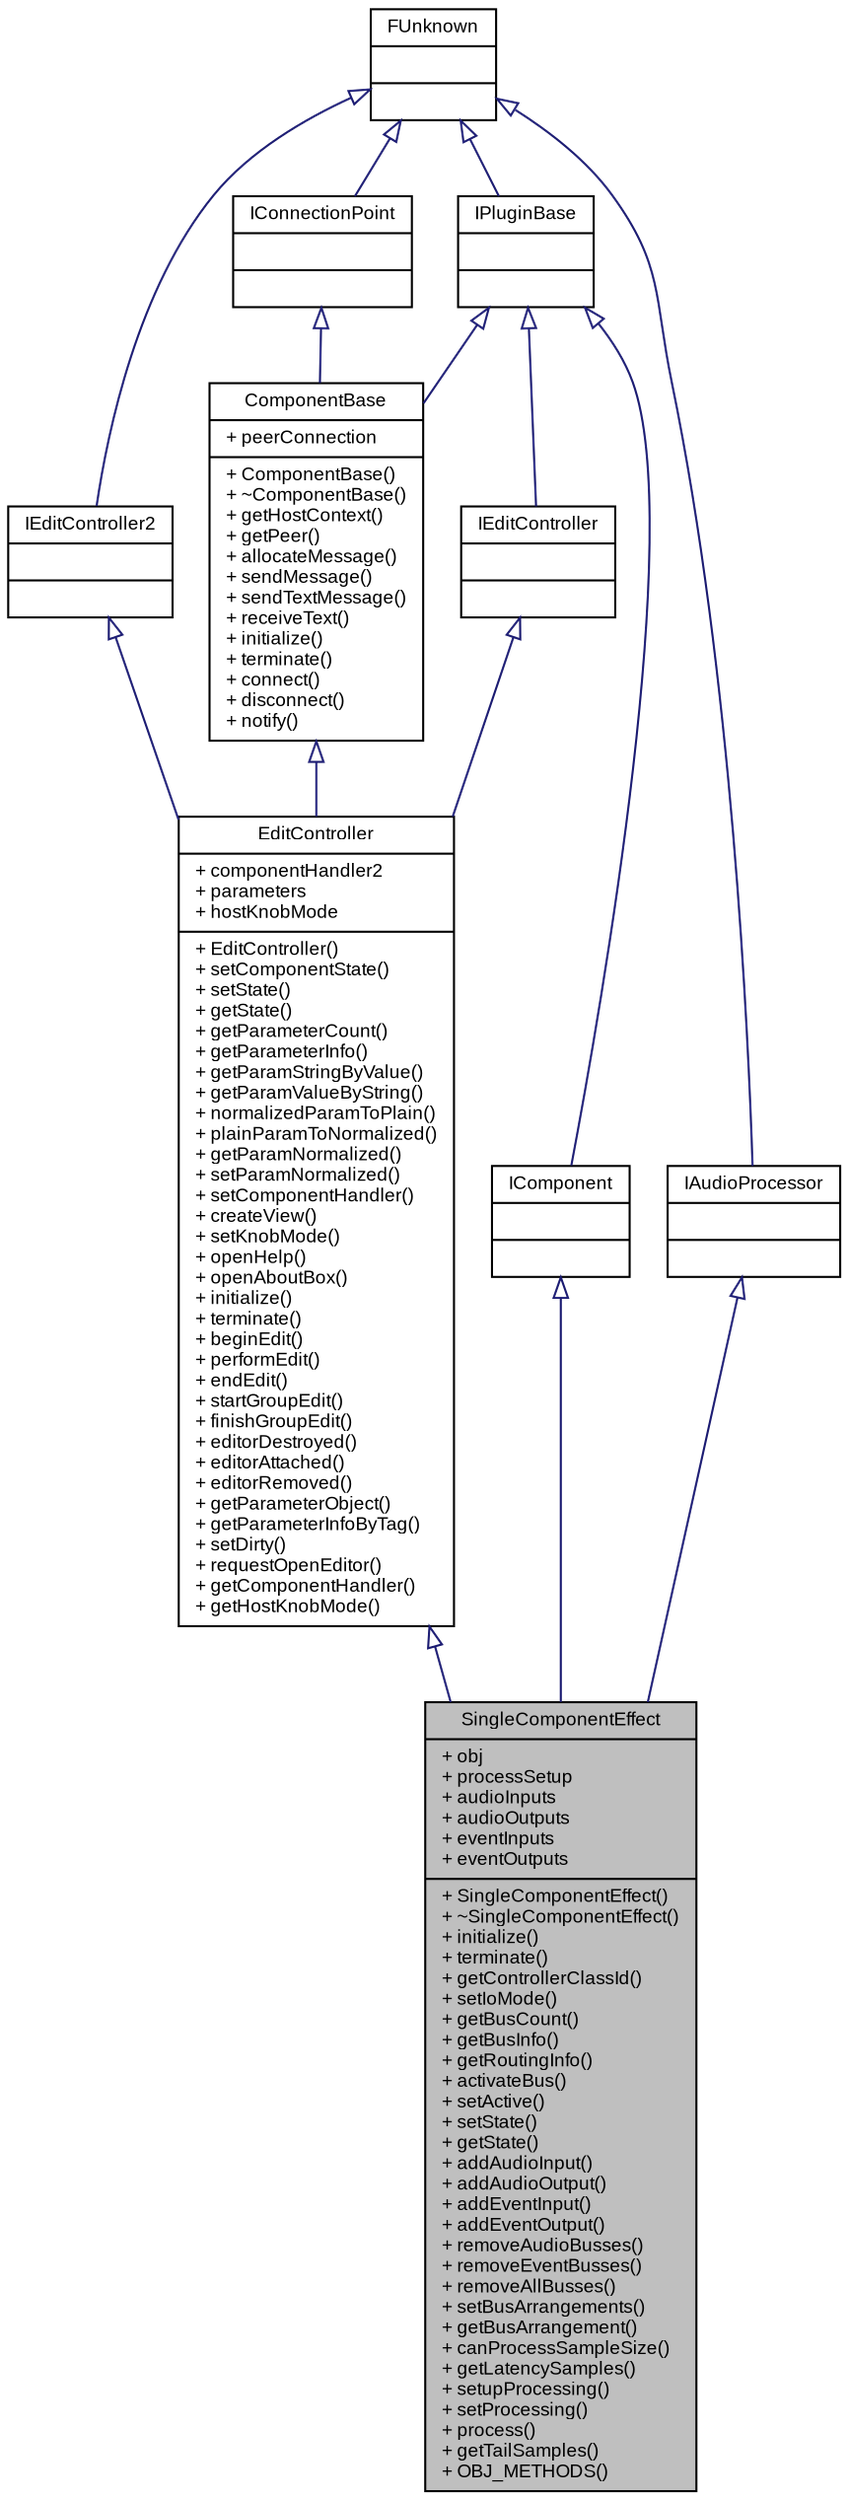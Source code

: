 digraph G
{
  bgcolor="transparent";
  edge [fontname="Arial",fontsize="9",labelfontname="Arial",labelfontsize="9"];
  node [fontname="Arial",fontsize="9",shape=record];
  Node1 [label="{SingleComponentEffect\n|+ obj\l+ processSetup\l+ audioInputs\l+ audioOutputs\l+ eventInputs\l+ eventOutputs\l|+ SingleComponentEffect()\l+ ~SingleComponentEffect()\l+ initialize()\l+ terminate()\l+ getControllerClassId()\l+ setIoMode()\l+ getBusCount()\l+ getBusInfo()\l+ getRoutingInfo()\l+ activateBus()\l+ setActive()\l+ setState()\l+ getState()\l+ addAudioInput()\l+ addAudioOutput()\l+ addEventInput()\l+ addEventOutput()\l+ removeAudioBusses()\l+ removeEventBusses()\l+ removeAllBusses()\l+ setBusArrangements()\l+ getBusArrangement()\l+ canProcessSampleSize()\l+ getLatencySamples()\l+ setupProcessing()\l+ setProcessing()\l+ process()\l+ getTailSamples()\l+ OBJ_METHODS()\l}",height=0.2,width=0.4,color="black", fillcolor="grey75", style="filled" fontcolor="black"];
  Node2 -> Node1 [dir=back,color="midnightblue",fontsize="9",style="solid",arrowtail="empty",fontname="Arial"];
  Node2 [label="{EditController\n|+ componentHandler2\l+ parameters\l+ hostKnobMode\l|+ EditController()\l+ setComponentState()\l+ setState()\l+ getState()\l+ getParameterCount()\l+ getParameterInfo()\l+ getParamStringByValue()\l+ getParamValueByString()\l+ normalizedParamToPlain()\l+ plainParamToNormalized()\l+ getParamNormalized()\l+ setParamNormalized()\l+ setComponentHandler()\l+ createView()\l+ setKnobMode()\l+ openHelp()\l+ openAboutBox()\l+ initialize()\l+ terminate()\l+ beginEdit()\l+ performEdit()\l+ endEdit()\l+ startGroupEdit()\l+ finishGroupEdit()\l+ editorDestroyed()\l+ editorAttached()\l+ editorRemoved()\l+ getParameterObject()\l+ getParameterInfoByTag()\l+ setDirty()\l+ requestOpenEditor()\l+ getComponentHandler()\l+ getHostKnobMode()\l}",height=0.2,width=0.4,color="black",URL="$classSteinberg_1_1Vst_1_1EditController.html",tooltip="Default implementation for a VST 3 edit controller."];
  Node3 -> Node2 [dir=back,color="midnightblue",fontsize="9",style="solid",arrowtail="empty",fontname="Arial"];
  Node3 [label="{ComponentBase\n|+ peerConnection\l|+ ComponentBase()\l+ ~ComponentBase()\l+ getHostContext()\l+ getPeer()\l+ allocateMessage()\l+ sendMessage()\l+ sendTextMessage()\l+ receiveText()\l+ initialize()\l+ terminate()\l+ connect()\l+ disconnect()\l+ notify()\l}",height=0.2,width=0.4,color="black",URL="$classSteinberg_1_1Vst_1_1ComponentBase.html",tooltip="Base class for VST 3 Component and Edit Controller."];
  Node4 -> Node3 [dir=back,color="midnightblue",fontsize="9",style="solid",arrowtail="empty",fontname="Arial"];
  Node4 [label="{IPluginBase\n||}",height=0.2,width=0.4,color="black",URL="base.tag$classSteinberg_1_1IPluginBase.html"];
  Node5 -> Node4 [dir=back,color="midnightblue",fontsize="9",style="solid",arrowtail="empty",fontname="Arial"];
  Node5 [label="{FUnknown\n||}",height=0.2,width=0.4,color="black",URL="base.tag$classSteinberg_1_1FUnknown.html"];
  Node6 -> Node3 [dir=back,color="midnightblue",fontsize="9",style="solid",arrowtail="empty",fontname="Arial"];
  Node6 [label="{IConnectionPoint\n||}",height=0.2,width=0.4,color="black",URL="vstinterfaces.tag$classSteinberg_1_1Vst_1_1IConnectionPoint.html"];
  Node5 -> Node6 [dir=back,color="midnightblue",fontsize="9",style="solid",arrowtail="empty",fontname="Arial"];
  Node7 -> Node2 [dir=back,color="midnightblue",fontsize="9",style="solid",arrowtail="empty",fontname="Arial"];
  Node7 [label="{IEditController\n||}",height=0.2,width=0.4,color="black",URL="vstinterfaces.tag$classSteinberg_1_1Vst_1_1IEditController.html"];
  Node4 -> Node7 [dir=back,color="midnightblue",fontsize="9",style="solid",arrowtail="empty",fontname="Arial"];
  Node8 -> Node2 [dir=back,color="midnightblue",fontsize="9",style="solid",arrowtail="empty",fontname="Arial"];
  Node8 [label="{IEditController2\n||}",height=0.2,width=0.4,color="black",URL="vstinterfaces.tag$classSteinberg_1_1Vst_1_1IEditController2.html"];
  Node5 -> Node8 [dir=back,color="midnightblue",fontsize="9",style="solid",arrowtail="empty",fontname="Arial"];
  Node9 -> Node1 [dir=back,color="midnightblue",fontsize="9",style="solid",arrowtail="empty",fontname="Arial"];
  Node9 [label="{IComponent\n||}",height=0.2,width=0.4,color="black",URL="vstinterfaces.tag$classSteinberg_1_1Vst_1_1IComponent.html"];
  Node4 -> Node9 [dir=back,color="midnightblue",fontsize="9",style="solid",arrowtail="empty",fontname="Arial"];
  Node10 -> Node1 [dir=back,color="midnightblue",fontsize="9",style="solid",arrowtail="empty",fontname="Arial"];
  Node10 [label="{IAudioProcessor\n||}",height=0.2,width=0.4,color="black",URL="vstinterfaces.tag$classSteinberg_1_1Vst_1_1IAudioProcessor.html"];
  Node5 -> Node10 [dir=back,color="midnightblue",fontsize="9",style="solid",arrowtail="empty",fontname="Arial"];
}
